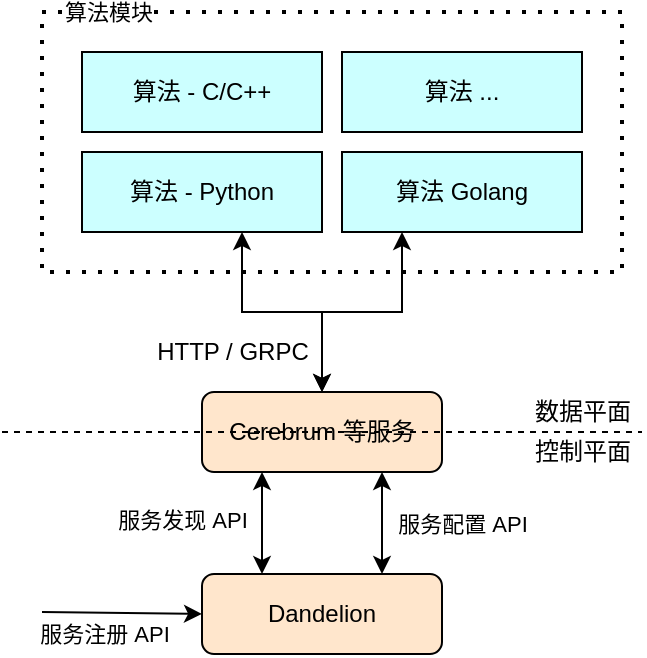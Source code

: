 <mxfile version="19.0.3" type="device"><diagram id="JtLOEQhC_Zpn93E0ZNrH" name="Page-1"><mxGraphModel dx="1426" dy="875" grid="1" gridSize="10" guides="1" tooltips="1" connect="1" arrows="1" fold="1" page="1" pageScale="1" pageWidth="850" pageHeight="1100" math="0" shadow="0"><root><mxCell id="0"/><mxCell id="1" parent="0"/><mxCell id="f0xt9n1yIa2TsXUvK5QI-2" value="算法 - Python" style="rounded=0;whiteSpace=wrap;html=1;fillColor=#CCFFFF;" vertex="1" parent="1"><mxGeometry x="80" y="80" width="120" height="40" as="geometry"/></mxCell><mxCell id="f0xt9n1yIa2TsXUvK5QI-3" value="算法 Golang" style="rounded=0;whiteSpace=wrap;html=1;fillColor=#CCFFFF;" vertex="1" parent="1"><mxGeometry x="210" y="80" width="120" height="40" as="geometry"/></mxCell><mxCell id="f0xt9n1yIa2TsXUvK5QI-5" value="" style="endArrow=none;dashed=1;html=1;dashPattern=1 3;strokeWidth=2;rounded=0;" edge="1" parent="1"><mxGeometry width="50" height="50" relative="1" as="geometry"><mxPoint x="60" y="10" as="sourcePoint"/><mxPoint x="60" y="10" as="targetPoint"/><Array as="points"><mxPoint x="350" y="10"/><mxPoint x="350" y="60"/><mxPoint x="350" y="140"/><mxPoint x="60" y="140"/></Array></mxGeometry></mxCell><mxCell id="f0xt9n1yIa2TsXUvK5QI-29" value="算法模块" style="edgeLabel;html=1;align=center;verticalAlign=middle;resizable=0;points=[];" vertex="1" connectable="0" parent="f0xt9n1yIa2TsXUvK5QI-5"><mxGeometry x="-0.921" relative="1" as="geometry"><mxPoint as="offset"/></mxGeometry></mxCell><mxCell id="f0xt9n1yIa2TsXUvK5QI-7" value="Cerebrum 等服务" style="rounded=1;whiteSpace=wrap;html=1;fillColor=#FFE6CC;" vertex="1" parent="1"><mxGeometry x="140" y="200" width="120" height="40" as="geometry"/></mxCell><mxCell id="f0xt9n1yIa2TsXUvK5QI-9" value="" style="endArrow=classic;startArrow=classic;html=1;rounded=0;exitX=0.5;exitY=0;exitDx=0;exitDy=0;" edge="1" parent="1" source="f0xt9n1yIa2TsXUvK5QI-7"><mxGeometry width="50" height="50" relative="1" as="geometry"><mxPoint x="420" y="310" as="sourcePoint"/><mxPoint x="160" y="120" as="targetPoint"/><Array as="points"><mxPoint x="200" y="160"/><mxPoint x="160" y="160"/></Array></mxGeometry></mxCell><mxCell id="f0xt9n1yIa2TsXUvK5QI-10" value="" style="endArrow=classic;startArrow=classic;html=1;rounded=0;exitX=0.5;exitY=0;exitDx=0;exitDy=0;entryX=0.25;entryY=1;entryDx=0;entryDy=0;" edge="1" parent="1" source="f0xt9n1yIa2TsXUvK5QI-7" target="f0xt9n1yIa2TsXUvK5QI-3"><mxGeometry width="50" height="50" relative="1" as="geometry"><mxPoint x="420" y="310" as="sourcePoint"/><mxPoint x="470" y="260" as="targetPoint"/><Array as="points"><mxPoint x="200" y="160"/><mxPoint x="240" y="160"/></Array></mxGeometry></mxCell><mxCell id="f0xt9n1yIa2TsXUvK5QI-12" value="HTTP / GRPC" style="text;html=1;align=center;verticalAlign=middle;resizable=0;points=[];autosize=1;strokeColor=none;fillColor=none;" vertex="1" parent="1"><mxGeometry x="110" y="170" width="90" height="20" as="geometry"/></mxCell><mxCell id="f0xt9n1yIa2TsXUvK5QI-14" value="" style="endArrow=none;dashed=1;html=1;rounded=0;" edge="1" parent="1"><mxGeometry width="50" height="50" relative="1" as="geometry"><mxPoint x="40" y="220" as="sourcePoint"/><mxPoint x="360" y="220" as="targetPoint"/></mxGeometry></mxCell><mxCell id="f0xt9n1yIa2TsXUvK5QI-15" value="控制平面" style="text;html=1;align=center;verticalAlign=middle;resizable=0;points=[];autosize=1;strokeColor=none;fillColor=none;" vertex="1" parent="1"><mxGeometry x="300" y="220" width="60" height="20" as="geometry"/></mxCell><mxCell id="f0xt9n1yIa2TsXUvK5QI-16" value="数据平面" style="text;html=1;align=center;verticalAlign=middle;resizable=0;points=[];autosize=1;strokeColor=none;fillColor=none;" vertex="1" parent="1"><mxGeometry x="300" y="200" width="60" height="20" as="geometry"/></mxCell><mxCell id="f0xt9n1yIa2TsXUvK5QI-17" value="Dandelion" style="rounded=1;whiteSpace=wrap;html=1;fillColor=#FFE6CC;" vertex="1" parent="1"><mxGeometry x="140" y="291" width="120" height="40" as="geometry"/></mxCell><mxCell id="f0xt9n1yIa2TsXUvK5QI-18" value="" style="endArrow=classic;startArrow=classic;html=1;rounded=0;entryX=0.25;entryY=1;entryDx=0;entryDy=0;exitX=0.25;exitY=0;exitDx=0;exitDy=0;" edge="1" parent="1" source="f0xt9n1yIa2TsXUvK5QI-17" target="f0xt9n1yIa2TsXUvK5QI-7"><mxGeometry width="50" height="50" relative="1" as="geometry"><mxPoint x="400" y="350" as="sourcePoint"/><mxPoint x="450" y="300" as="targetPoint"/></mxGeometry></mxCell><mxCell id="f0xt9n1yIa2TsXUvK5QI-19" value="服务发现 API" style="edgeLabel;html=1;align=center;verticalAlign=middle;resizable=0;points=[];" vertex="1" connectable="0" parent="f0xt9n1yIa2TsXUvK5QI-18"><mxGeometry x="0.05" relative="1" as="geometry"><mxPoint x="-40" as="offset"/></mxGeometry></mxCell><mxCell id="f0xt9n1yIa2TsXUvK5QI-20" value="" style="endArrow=classic;startArrow=classic;html=1;rounded=0;exitX=0.75;exitY=0;exitDx=0;exitDy=0;entryX=0.75;entryY=1;entryDx=0;entryDy=0;" edge="1" parent="1" source="f0xt9n1yIa2TsXUvK5QI-17" target="f0xt9n1yIa2TsXUvK5QI-7"><mxGeometry width="50" height="50" relative="1" as="geometry"><mxPoint x="400" y="350" as="sourcePoint"/><mxPoint x="450" y="300" as="targetPoint"/></mxGeometry></mxCell><mxCell id="f0xt9n1yIa2TsXUvK5QI-21" value="服务配置 API" style="edgeLabel;html=1;align=center;verticalAlign=middle;resizable=0;points=[];" vertex="1" connectable="0" parent="f0xt9n1yIa2TsXUvK5QI-20"><mxGeometry x="-0.02" relative="1" as="geometry"><mxPoint x="40" as="offset"/></mxGeometry></mxCell><mxCell id="f0xt9n1yIa2TsXUvK5QI-22" value="" style="endArrow=classic;html=1;rounded=0;entryX=0;entryY=0.5;entryDx=0;entryDy=0;" edge="1" parent="1" target="f0xt9n1yIa2TsXUvK5QI-17"><mxGeometry width="50" height="50" relative="1" as="geometry"><mxPoint x="60" y="310" as="sourcePoint"/><mxPoint x="450" y="300" as="targetPoint"/></mxGeometry></mxCell><mxCell id="f0xt9n1yIa2TsXUvK5QI-23" value="服务注册 API" style="edgeLabel;html=1;align=center;verticalAlign=middle;resizable=0;points=[];" vertex="1" connectable="0" parent="f0xt9n1yIa2TsXUvK5QI-22"><mxGeometry x="-0.466" y="-2" relative="1" as="geometry"><mxPoint x="9" y="8" as="offset"/></mxGeometry></mxCell><mxCell id="f0xt9n1yIa2TsXUvK5QI-27" value="算法 - C/C++" style="rounded=0;whiteSpace=wrap;html=1;fillColor=#CCFFFF;" vertex="1" parent="1"><mxGeometry x="80" y="30" width="120" height="40" as="geometry"/></mxCell><mxCell id="f0xt9n1yIa2TsXUvK5QI-28" value="算法 ..." style="rounded=0;whiteSpace=wrap;html=1;fillColor=#CCFFFF;" vertex="1" parent="1"><mxGeometry x="210" y="30" width="120" height="40" as="geometry"/></mxCell></root></mxGraphModel></diagram></mxfile>